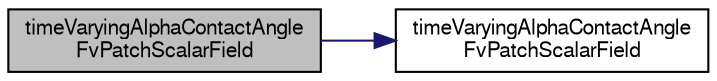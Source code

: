 digraph "timeVaryingAlphaContactAngleFvPatchScalarField"
{
  bgcolor="transparent";
  edge [fontname="FreeSans",fontsize="10",labelfontname="FreeSans",labelfontsize="10"];
  node [fontname="FreeSans",fontsize="10",shape=record];
  rankdir="LR";
  Node7 [label="timeVaryingAlphaContactAngle\lFvPatchScalarField",height=0.2,width=0.4,color="black", fillcolor="grey75", style="filled", fontcolor="black"];
  Node7 -> Node8 [color="midnightblue",fontsize="10",style="solid",fontname="FreeSans"];
  Node8 [label="timeVaryingAlphaContactAngle\lFvPatchScalarField",height=0.2,width=0.4,color="black",URL="$a30542.html#a2c1f854bcbb3ecaf9b9ab70a297ddddd",tooltip="Construct from patch and internal field. "];
}
